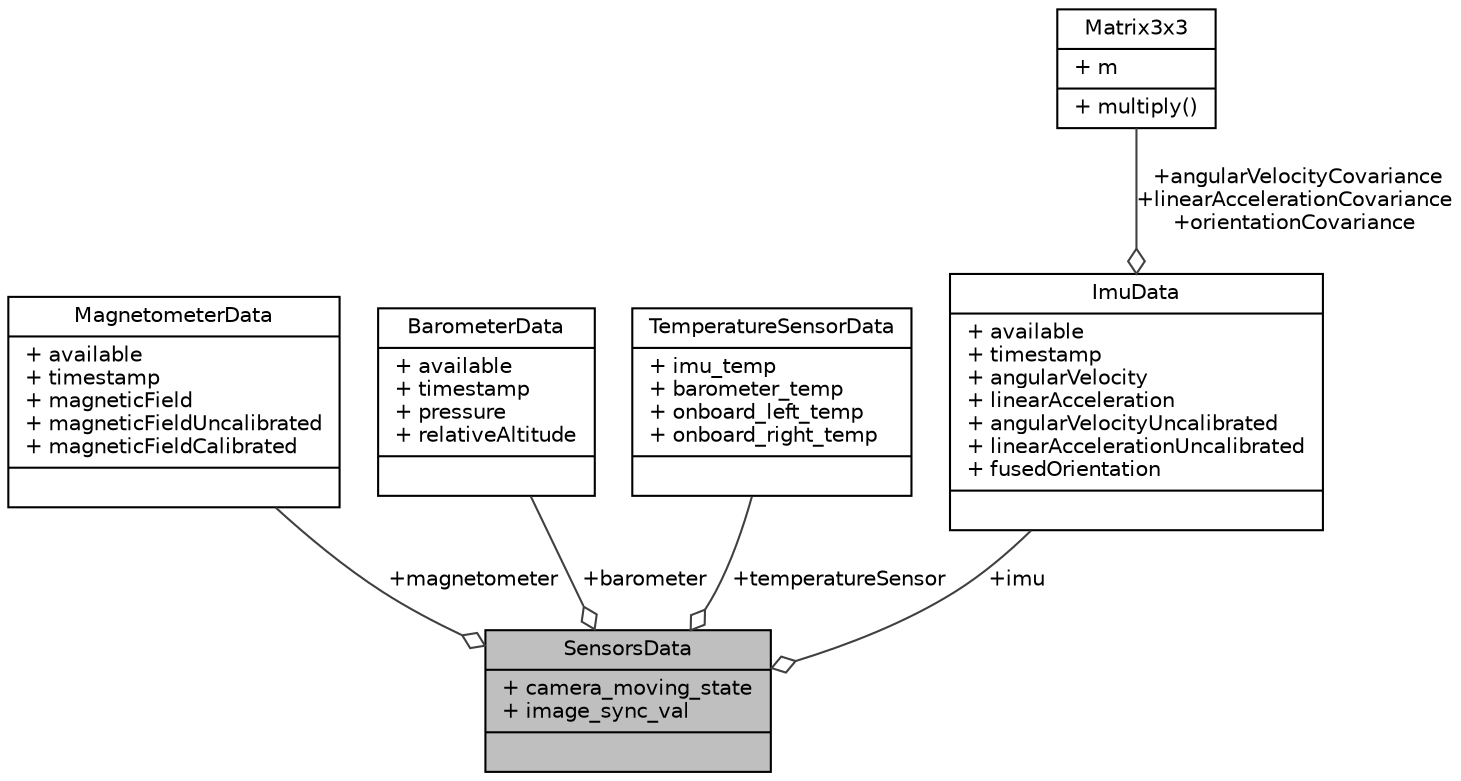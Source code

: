 digraph "SensorsData"
{
 // LATEX_PDF_SIZE
  edge [fontname="Helvetica",fontsize="10",labelfontname="Helvetica",labelfontsize="10"];
  node [fontname="Helvetica",fontsize="10",shape=record];
  Node1 [label="{SensorsData\n|+ camera_moving_state\l+ image_sync_val\l|}",height=0.2,width=0.4,color="black", fillcolor="grey75", style="filled", fontcolor="black",tooltip=" "];
  Node2 -> Node1 [color="grey25",fontsize="10",style="solid",label=" +magnetometer" ,arrowhead="odiamond",fontname="Helvetica"];
  Node2 [label="{MagnetometerData\n|+ available\l+ timestamp\l+ magneticField\l+ magneticFieldUncalibrated\l+ magneticFieldCalibrated\l|}",height=0.2,width=0.4,color="black", fillcolor="white", style="filled",URL="$structsl_1_1MagnetometerData.html",tooltip=" "];
  Node3 -> Node1 [color="grey25",fontsize="10",style="solid",label=" +barometer" ,arrowhead="odiamond",fontname="Helvetica"];
  Node3 [label="{BarometerData\n|+ available\l+ timestamp\l+ pressure\l+ relativeAltitude\l|}",height=0.2,width=0.4,color="black", fillcolor="white", style="filled",URL="$structsl_1_1BarometerData.html",tooltip=" "];
  Node4 -> Node1 [color="grey25",fontsize="10",style="solid",label=" +temperatureSensor" ,arrowhead="odiamond",fontname="Helvetica"];
  Node4 [label="{TemperatureSensorData\n|+ imu_temp\l+ barometer_temp\l+ onboard_left_temp\l+ onboard_right_temp\l|}",height=0.2,width=0.4,color="black", fillcolor="white", style="filled",URL="$structsl_1_1TemperatureSensorData.html",tooltip=" "];
  Node5 -> Node1 [color="grey25",fontsize="10",style="solid",label=" +imu" ,arrowhead="odiamond",fontname="Helvetica"];
  Node5 [label="{ImuData\n|+ available\l+ timestamp\l+ angularVelocity\l+ linearAcceleration\l+ angularVelocityUncalibrated\l+ linearAccelerationUncalibrated\l+ fusedOrientation\l|}",height=0.2,width=0.4,color="black", fillcolor="white", style="filled",URL="$structsl_1_1ImuData.html",tooltip="Full IMU data structure."];
  Node6 -> Node5 [color="grey25",fontsize="10",style="solid",label=" +angularVelocityCovariance\n+linearAccelerationCovariance\n+orientationCovariance" ,arrowhead="odiamond",fontname="Helvetica"];
  Node6 [label="{Matrix3x3\n|+ m\l|+ multiply()\l}",height=0.2,width=0.4,color="black", fillcolor="white", style="filled",URL="$structsl_1_1Matrix3x3.html",tooltip="Holds a 3x3 matrix that can be marshaled between the wrapper and C# scripts."];
}
